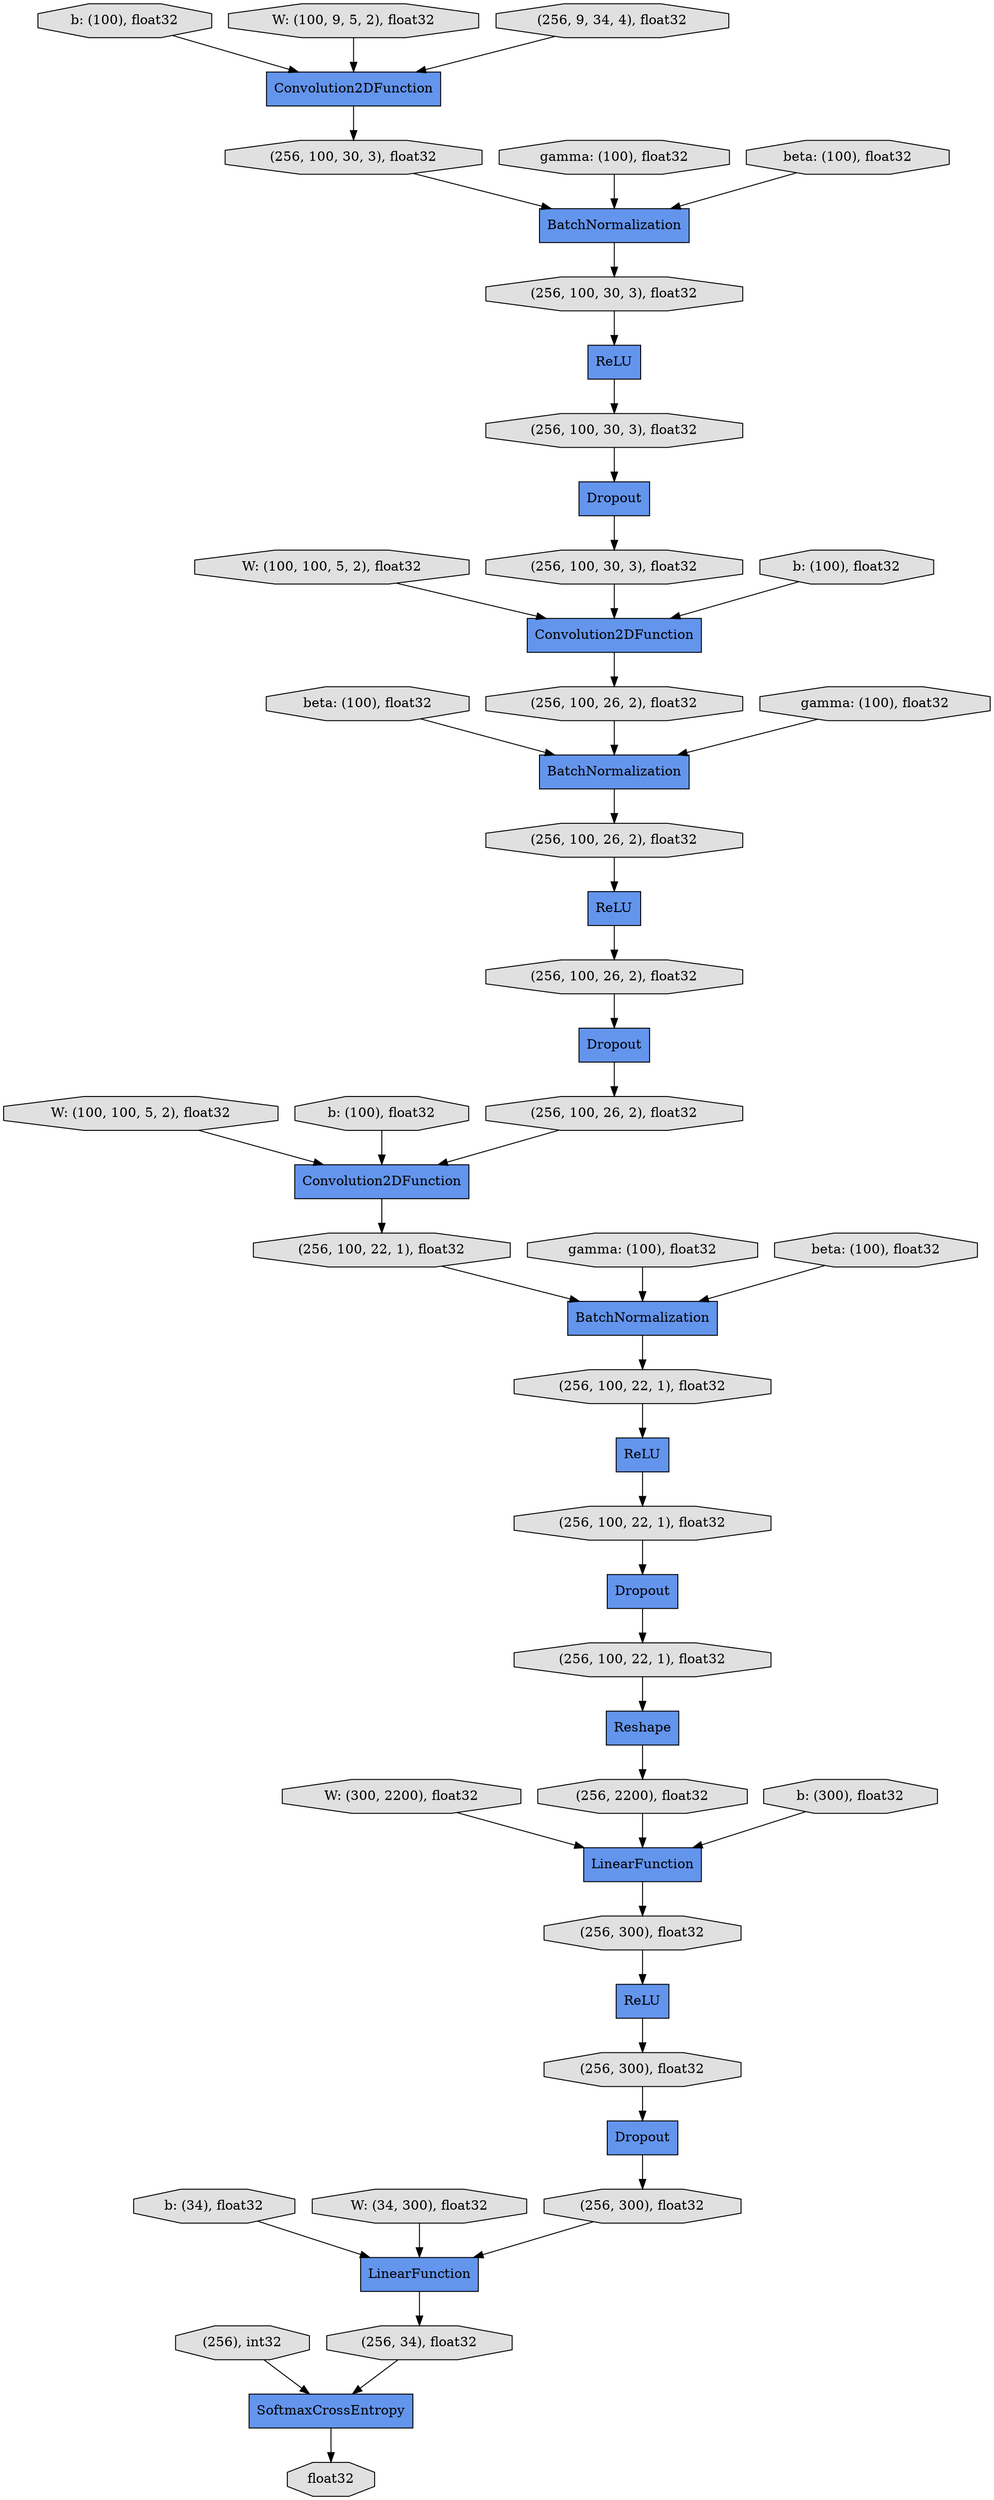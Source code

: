 digraph graphname{rankdir=TB;139788287039528 [label="(256, 300), float32",shape="octagon",fillcolor="#E0E0E0",style="filled"];139788287037512 [label="Convolution2DFunction",shape="record",fillcolor="#6495ED",style="filled"];139789679382600 [label="W: (100, 100, 5, 2), float32",shape="octagon",fillcolor="#E0E0E0",style="filled"];139789679384672 [label="beta: (100), float32",shape="octagon",fillcolor="#E0E0E0",style="filled"];139789679415424 [label="b: (34), float32",shape="octagon",fillcolor="#E0E0E0",style="filled"];139788287037680 [label="ReLU",shape="record",fillcolor="#6495ED",style="filled"];139788287039752 [label="(256, 300), float32",shape="octagon",fillcolor="#E0E0E0",style="filled"];139788286957832 [label="(256, 100, 30, 3), float32",shape="octagon",fillcolor="#E0E0E0",style="filled"];139788287037736 [label="(256, 100, 22, 1), float32",shape="octagon",fillcolor="#E0E0E0",style="filled"];139789679382824 [label="b: (100), float32",shape="octagon",fillcolor="#E0E0E0",style="filled"];139788286957888 [label="BatchNormalization",shape="record",fillcolor="#6495ED",style="filled"];139788286955928 [label="Convolution2DFunction",shape="record",fillcolor="#6495ED",style="filled"];139789679688112 [label="b: (100), float32",shape="octagon",fillcolor="#E0E0E0",style="filled"];139788286955984 [label="BatchNormalization",shape="record",fillcolor="#6495ED",style="filled"];139789679688168 [label="W: (100, 9, 5, 2), float32",shape="octagon",fillcolor="#E0E0E0",style="filled"];139788286958112 [label="Convolution2DFunction",shape="record",fillcolor="#6495ED",style="filled"];139788287040088 [label="(256, 300), float32",shape="octagon",fillcolor="#E0E0E0",style="filled"];139789679385176 [label="gamma: (100), float32",shape="octagon",fillcolor="#E0E0E0",style="filled"];139788287038072 [label="Dropout",shape="record",fillcolor="#6495ED",style="filled"];139789679383160 [label="W: (100, 100, 5, 2), float32",shape="octagon",fillcolor="#E0E0E0",style="filled"];139788286958280 [label="ReLU",shape="record",fillcolor="#6495ED",style="filled"];139788287038184 [label="(256, 100, 22, 1), float32",shape="octagon",fillcolor="#E0E0E0",style="filled"];139788286958336 [label="(256, 100, 26, 2), float32",shape="octagon",fillcolor="#E0E0E0",style="filled"];139788286956320 [label="(256, 9, 34, 4), float32",shape="octagon",fillcolor="#E0E0E0",style="filled"];139789679385400 [label="beta: (100), float32",shape="octagon",fillcolor="#E0E0E0",style="filled"];139788287038296 [label="Reshape",shape="record",fillcolor="#6495ED",style="filled"];139789679383384 [label="b: (100), float32",shape="octagon",fillcolor="#E0E0E0",style="filled"];139788287040368 [label="LinearFunction",shape="record",fillcolor="#6495ED",style="filled"];139788286956432 [label="ReLU",shape="record",fillcolor="#6495ED",style="filled"];139788287038408 [label="(256, 100, 22, 1), float32",shape="octagon",fillcolor="#E0E0E0",style="filled"];139788286956488 [label="(256, 100, 30, 3), float32",shape="octagon",fillcolor="#E0E0E0",style="filled"];139788287040480 [label="SoftmaxCrossEntropy",shape="record",fillcolor="#6495ED",style="filled"];139788287040592 [label="(256, 34), float32",shape="octagon",fillcolor="#E0E0E0",style="filled"];139788286958672 [label="Dropout",shape="record",fillcolor="#6495ED",style="filled"];139789679383720 [label="gamma: (100), float32",shape="octagon",fillcolor="#E0E0E0",style="filled"];139788286958784 [label="(256, 100, 26, 2), float32",shape="octagon",fillcolor="#E0E0E0",style="filled"];139788287040760 [label="(256), int32",shape="octagon",fillcolor="#E0E0E0",style="filled"];139788287038744 [label="(256, 100, 22, 1), float32",shape="octagon",fillcolor="#E0E0E0",style="filled"];139789679385904 [label="W: (300, 2200), float32",shape="octagon",fillcolor="#E0E0E0",style="filled"];139788287038856 [label="ReLU",shape="record",fillcolor="#6495ED",style="filled"];139789679383944 [label="beta: (100), float32",shape="octagon",fillcolor="#E0E0E0",style="filled"];139788286959008 [label="(256, 100, 26, 2), float32",shape="octagon",fillcolor="#E0E0E0",style="filled"];139788287038968 [label="(256, 2200), float32",shape="octagon",fillcolor="#E0E0E0",style="filled"];139788286957048 [label="Dropout",shape="record",fillcolor="#6495ED",style="filled"];139789679386128 [label="b: (300), float32",shape="octagon",fillcolor="#E0E0E0",style="filled"];139788286957104 [label="(256, 100, 30, 3), float32",shape="octagon",fillcolor="#E0E0E0",style="filled"];139788286959288 [label="BatchNormalization",shape="record",fillcolor="#6495ED",style="filled"];139788286957272 [label="(256, 100, 30, 3), float32",shape="octagon",fillcolor="#E0E0E0",style="filled"];139788286959344 [label="(256, 100, 26, 2), float32",shape="octagon",fillcolor="#E0E0E0",style="filled"];139788287039248 [label="LinearFunction",shape="record",fillcolor="#6495ED",style="filled"];139789679386464 [label="W: (34, 300), float32",shape="octagon",fillcolor="#E0E0E0",style="filled"];139789679384448 [label="gamma: (100), float32",shape="octagon",fillcolor="#E0E0E0",style="filled"];139788287041432 [label="float32",shape="octagon",fillcolor="#E0E0E0",style="filled"];139788287039416 [label="Dropout",shape="record",fillcolor="#6495ED",style="filled"];139788286958112 -> 139788286958336;139788286957104 -> 139788286956432;139788286956320 -> 139788286955928;139788287037512 -> 139788287037736;139788287039248 -> 139788287039528;139788287038744 -> 139788287038296;139788287039752 -> 139788287039416;139788287038296 -> 139788287038968;139789679383160 -> 139788287037512;139788286958336 -> 139788286957888;139788286959344 -> 139788287037512;139788287039528 -> 139788287038856;139788287038408 -> 139788287038072;139788286957272 -> 139788286957048;139788287037736 -> 139788286959288;139789679383944 -> 139788286955984;139789679415424 -> 139788287040368;139789679382824 -> 139788286958112;139788286956488 -> 139788286955984;139788287038856 -> 139788287039752;139788286957048 -> 139788286957832;139789679688112 -> 139788286955928;139788287038968 -> 139788287039248;139788286958672 -> 139788286959344;139788287039416 -> 139788287040088;139789679382600 -> 139788286958112;139789679383720 -> 139788286955984;139788286955928 -> 139788286956488;139789679384448 -> 139788286957888;139788287040592 -> 139788287040480;139788287040368 -> 139788287040592;139789679386464 -> 139788287040368;139789679385176 -> 139788286959288;139788286958280 -> 139788286959008;139788287040760 -> 139788287040480;139789679386128 -> 139788287039248;139788287037680 -> 139788287038408;139788286959288 -> 139788287038184;139788287038072 -> 139788287038744;139788286955984 -> 139788286957104;139788287040480 -> 139788287041432;139788287040088 -> 139788287040368;139789679688168 -> 139788286955928;139789679385400 -> 139788286959288;139788286957888 -> 139788286958784;139789679385904 -> 139788287039248;139788286958784 -> 139788286958280;139788286957832 -> 139788286958112;139789679384672 -> 139788286957888;139789679383384 -> 139788287037512;139788286959008 -> 139788286958672;139788287038184 -> 139788287037680;139788286956432 -> 139788286957272;}